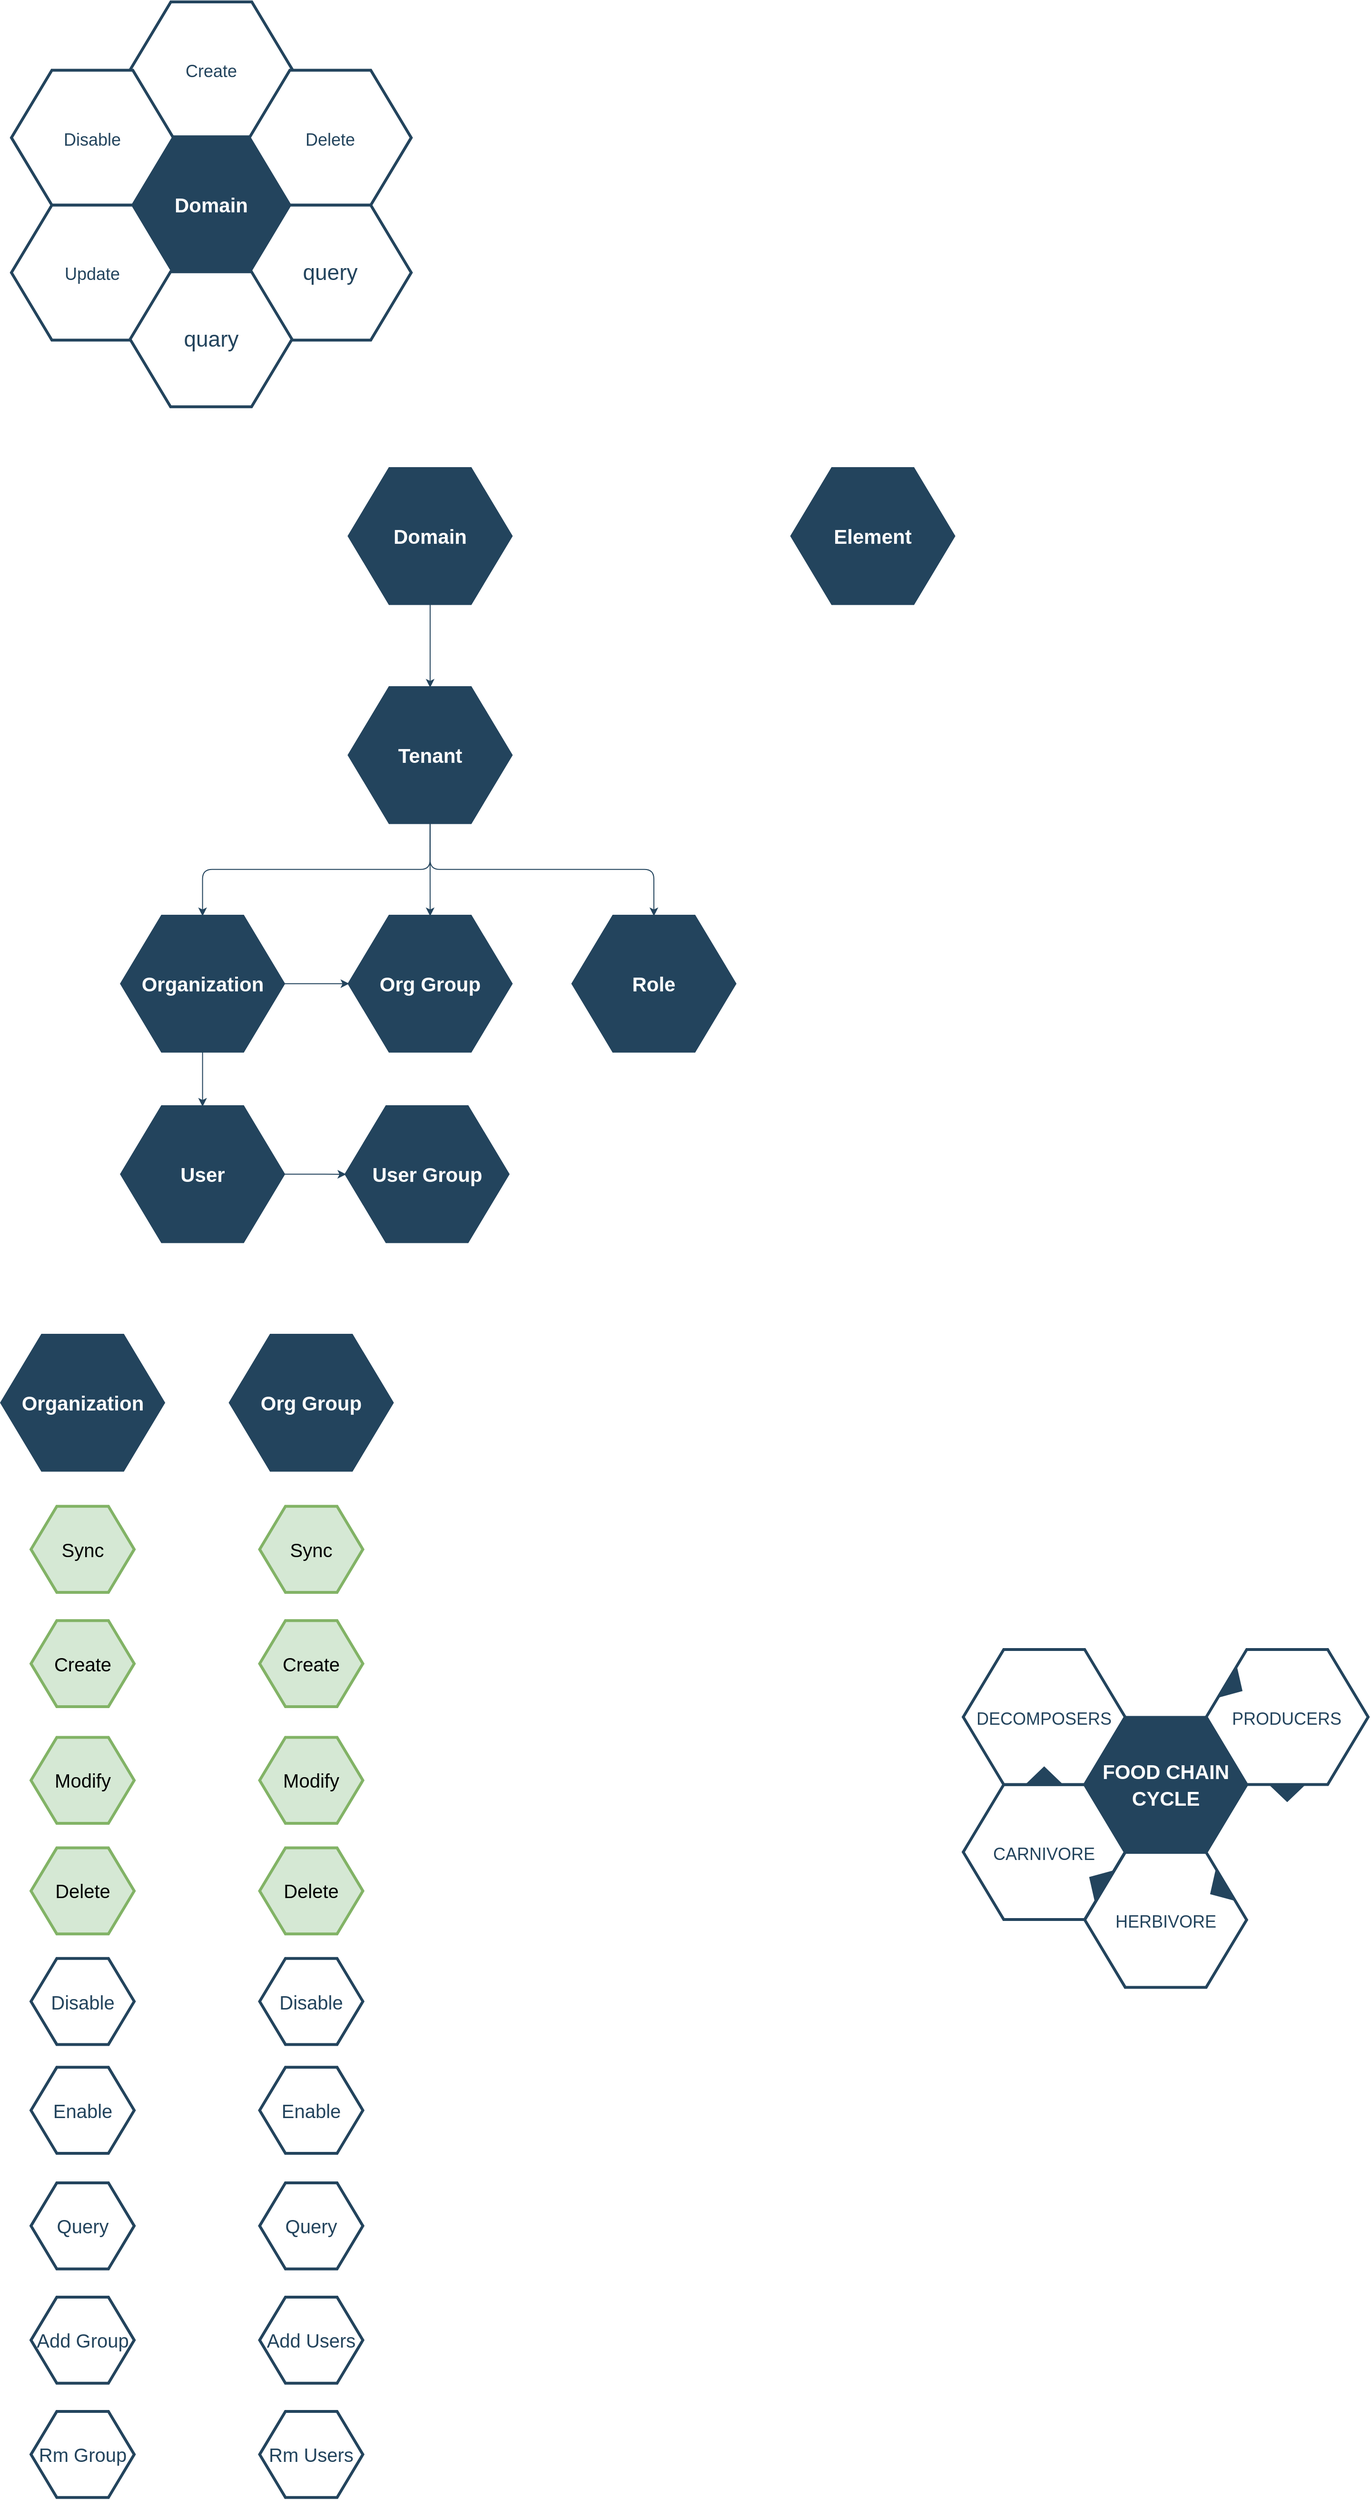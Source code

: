 <mxfile version="12.7.9" type="github">
  <diagram id="07fea595-8f29-1299-0266-81d95cde20df" name="Page-1">
    <mxGraphModel dx="1678" dy="974" grid="1" gridSize="10" guides="1" tooltips="1" connect="1" arrows="1" fold="1" page="1" pageScale="1" pageWidth="900" pageHeight="1600" background="#ffffff" math="0" shadow="0">
      <root>
        <mxCell id="0" />
        <mxCell id="1" parent="0" />
        <mxCell id="644" value="&lt;font style=&quot;font-size: 21px&quot; color=&quot;#ffffff&quot;&gt;&lt;b&gt;&lt;span&gt;FOOD CHAIN&lt;/span&gt;&lt;br&gt;&lt;span&gt;CYCLE&lt;/span&gt;&lt;/b&gt;&lt;/font&gt;" style="shape=hexagon;perimeter=hexagonPerimeter2;whiteSpace=wrap;html=1;shadow=0;labelBackgroundColor=none;strokeColor=#23445D;fillColor=#23445D;gradientColor=none;fontFamily=Helvetica;fontSize=23;fontColor=#23445d;align=center;strokeWidth=3;" parent="1" vertex="1">
          <mxGeometry x="1177.749" y="2821.218" width="170.082" height="141.705" as="geometry" />
        </mxCell>
        <mxCell id="645" value="" style="triangle;whiteSpace=wrap;html=1;shadow=0;labelBackgroundColor=none;strokeColor=none;fillColor=#FFFFFF;fontFamily=Helvetica;fontSize=17;fontColor=#23445d;align=center;rotation=90;gradientColor=none;flipV=1;flipH=1;opacity=20;" parent="1" vertex="1">
          <mxGeometry x="1112.802" y="2830.962" width="39.27" height="82.885" as="geometry" />
        </mxCell>
        <mxCell id="646" value="&lt;font size=&quot;4&quot;&gt;Create&lt;/font&gt;" style="shape=hexagon;perimeter=hexagonPerimeter2;whiteSpace=wrap;html=1;shadow=0;labelBackgroundColor=none;strokeColor=#23445D;fillColor=#ffffff;gradientColor=none;fontFamily=Helvetica;fontSize=23;fontColor=#23445D;align=center;strokeWidth=3;" parent="1" vertex="1">
          <mxGeometry x="174.999" y="1020" width="170.082" height="141.705" as="geometry" />
        </mxCell>
        <mxCell id="647" value="&lt;font style=&quot;font-size: 18px&quot;&gt;PRODUCERS&lt;/font&gt;" style="shape=hexagon;perimeter=hexagonPerimeter2;whiteSpace=wrap;html=1;shadow=0;labelBackgroundColor=none;strokeColor=#23445D;fillColor=#FFFFFF;gradientColor=none;fontFamily=Helvetica;fontSize=23;fontColor=#23445d;align=center;strokeWidth=3;" parent="1" vertex="1">
          <mxGeometry x="1305.418" y="2750.004" width="170.082" height="141.705" as="geometry" />
        </mxCell>
        <mxCell id="648" value="&lt;font style=&quot;font-size: 20px;&quot;&gt;Sync&lt;/font&gt;" style="shape=hexagon;perimeter=hexagonPerimeter2;whiteSpace=wrap;html=1;shadow=0;labelBackgroundColor=none;strokeColor=#82b366;fillColor=#d5e8d4;fontFamily=Helvetica;fontSize=20;align=center;strokeWidth=3;" parent="1" vertex="1">
          <mxGeometry x="70.57" y="2599.64" width="108.46" height="90.36" as="geometry" />
        </mxCell>
        <mxCell id="649" value="&lt;font style=&quot;font-size: 18px&quot;&gt;HERBIVORE&lt;/font&gt;" style="shape=hexagon;perimeter=hexagonPerimeter2;whiteSpace=wrap;html=1;shadow=0;labelBackgroundColor=none;strokeColor=#23445D;fillColor=#FFFFFF;gradientColor=none;fontFamily=Helvetica;fontSize=23;fontColor=#23445d;align=center;strokeWidth=3;" parent="1" vertex="1">
          <mxGeometry x="1177.749" y="2962.995" width="170.082" height="141.705" as="geometry" />
        </mxCell>
        <mxCell id="650" value="&lt;font style=&quot;font-size: 18px&quot;&gt;CARNIVORE&lt;/font&gt;" style="shape=hexagon;perimeter=hexagonPerimeter2;whiteSpace=wrap;html=1;shadow=0;labelBackgroundColor=none;strokeColor=#23445D;fillColor=#FFFFFF;gradientColor=none;fontFamily=Helvetica;fontSize=23;fontColor=#23445d;align=center;strokeWidth=3;" parent="1" vertex="1">
          <mxGeometry x="1050.08" y="2891.816" width="170.082" height="141.705" as="geometry" />
        </mxCell>
        <mxCell id="651" value="&lt;font style=&quot;font-size: 18px&quot;&gt;DECOMPOSERS&lt;/font&gt;" style="shape=hexagon;perimeter=hexagonPerimeter2;whiteSpace=wrap;html=1;shadow=0;labelBackgroundColor=none;strokeColor=#23445D;fillColor=#ffffff;gradientColor=none;fontFamily=Helvetica;fontSize=23;fontColor=#23445D;align=center;strokeWidth=3;" parent="1" vertex="1">
          <mxGeometry x="1050.08" y="2750.004" width="170.082" height="141.705" as="geometry" />
        </mxCell>
        <mxCell id="652" value="" style="triangle;whiteSpace=wrap;html=1;shadow=0;labelBackgroundColor=none;strokeColor=none;fillColor=#23445D;fontFamily=Helvetica;fontSize=17;fontColor=#23445d;align=center;rotation=31;gradientColor=none;strokeWidth=3;" parent="1" vertex="1">
          <mxGeometry x="1325.785" y="2768.798" width="19.089" height="39.807" as="geometry" />
        </mxCell>
        <mxCell id="653" value="" style="triangle;whiteSpace=wrap;html=1;shadow=0;labelBackgroundColor=none;strokeColor=none;fillColor=#23445D;fontFamily=Helvetica;fontSize=17;fontColor=#23445d;align=center;rotation=31;gradientColor=none;flipH=1;strokeWidth=3;" parent="1" vertex="1">
          <mxGeometry x="1180.978" y="2973.829" width="19.089" height="39.807" as="geometry" />
        </mxCell>
        <mxCell id="655" value="" style="triangle;whiteSpace=wrap;html=1;shadow=0;labelBackgroundColor=none;strokeColor=none;fillColor=#23445D;fontFamily=Helvetica;fontSize=17;fontColor=#23445d;align=center;rotation=329;gradientColor=none;flipH=1;strokeWidth=3;" parent="1" vertex="1">
          <mxGeometry x="1308.059" y="2982.009" width="19.089" height="39.807" as="geometry" />
        </mxCell>
        <mxCell id="656" value="" style="triangle;whiteSpace=wrap;html=1;shadow=0;labelBackgroundColor=none;strokeColor=none;fillColor=#23445D;fontFamily=Helvetica;fontSize=17;fontColor=#23445d;align=center;rotation=90;gradientColor=none;strokeWidth=3;" parent="1" vertex="1">
          <mxGeometry x="1380.914" y="2880.856" width="19.089" height="39.807" as="geometry" />
        </mxCell>
        <mxCell id="657" value="" style="triangle;whiteSpace=wrap;html=1;shadow=0;labelBackgroundColor=none;strokeColor=none;fillColor=#23445D;fontFamily=Helvetica;fontSize=17;fontColor=#23445d;align=center;rotation=90;gradientColor=none;flipH=1;strokeWidth=3;" parent="1" vertex="1">
          <mxGeometry x="1125.576" y="2862.316" width="19.089" height="39.807" as="geometry" />
        </mxCell>
        <mxCell id="lqgOaMfDo8AyOj83VxGX-658" value="&lt;font color=&quot;#ffffff&quot;&gt;&lt;span style=&quot;font-size: 21px&quot;&gt;&lt;b&gt;Tenant&lt;/b&gt;&lt;/span&gt;&lt;/font&gt;" style="shape=hexagon;perimeter=hexagonPerimeter2;whiteSpace=wrap;html=1;shadow=0;labelBackgroundColor=none;strokeColor=#23445D;fillColor=#23445D;gradientColor=none;fontFamily=Helvetica;fontSize=23;fontColor=#23445d;align=center;strokeWidth=3;" vertex="1" parent="1">
          <mxGeometry x="404.889" y="1739.998" width="170.082" height="141.705" as="geometry" />
        </mxCell>
        <mxCell id="lqgOaMfDo8AyOj83VxGX-660" value="&lt;font color=&quot;#ffffff&quot;&gt;&lt;span style=&quot;font-size: 21px&quot;&gt;&lt;b&gt;Organization&lt;/b&gt;&lt;/span&gt;&lt;/font&gt;" style="shape=hexagon;perimeter=hexagonPerimeter2;whiteSpace=wrap;html=1;shadow=0;labelBackgroundColor=none;strokeColor=#23445D;fillColor=#23445D;gradientColor=none;fontFamily=Helvetica;fontSize=23;fontColor=#23445d;align=center;strokeWidth=3;" vertex="1" parent="1">
          <mxGeometry x="165.789" y="1979.998" width="170.082" height="141.705" as="geometry" />
        </mxCell>
        <mxCell id="lqgOaMfDo8AyOj83VxGX-661" value="&lt;font color=&quot;#ffffff&quot;&gt;&lt;span style=&quot;font-size: 21px&quot;&gt;&lt;b&gt;User&lt;/b&gt;&lt;/span&gt;&lt;/font&gt;" style="shape=hexagon;perimeter=hexagonPerimeter2;whiteSpace=wrap;html=1;shadow=0;labelBackgroundColor=none;strokeColor=#23445D;fillColor=#23445D;gradientColor=none;fontFamily=Helvetica;fontSize=23;fontColor=#23445d;align=center;strokeWidth=3;" vertex="1" parent="1">
          <mxGeometry x="165.789" y="2179.998" width="170.082" height="141.705" as="geometry" />
        </mxCell>
        <mxCell id="lqgOaMfDo8AyOj83VxGX-662" value="&lt;font color=&quot;#ffffff&quot;&gt;&lt;span style=&quot;font-size: 21px&quot;&gt;&lt;b&gt;Role&lt;br&gt;&lt;/b&gt;&lt;/span&gt;&lt;/font&gt;" style="shape=hexagon;perimeter=hexagonPerimeter2;whiteSpace=wrap;html=1;shadow=0;labelBackgroundColor=none;strokeColor=#23445D;fillColor=#23445D;gradientColor=none;fontFamily=Helvetica;fontSize=23;fontColor=#23445d;align=center;strokeWidth=3;" vertex="1" parent="1">
          <mxGeometry x="639.999" y="1979.998" width="170.082" height="141.705" as="geometry" />
        </mxCell>
        <mxCell id="lqgOaMfDo8AyOj83VxGX-663" value="&lt;font color=&quot;#ffffff&quot;&gt;&lt;span style=&quot;font-size: 21px&quot;&gt;&lt;b&gt;Domain&lt;/b&gt;&lt;/span&gt;&lt;/font&gt;" style="shape=hexagon;perimeter=hexagonPerimeter2;whiteSpace=wrap;html=1;shadow=0;labelBackgroundColor=none;strokeColor=#23445D;fillColor=#23445D;gradientColor=none;fontFamily=Helvetica;fontSize=23;fontColor=#23445d;align=center;strokeWidth=3;" vertex="1" parent="1">
          <mxGeometry x="174.999" y="1161.708" width="170.082" height="141.705" as="geometry" />
        </mxCell>
        <mxCell id="lqgOaMfDo8AyOj83VxGX-664" value="&lt;font size=&quot;4&quot;&gt;Delete&lt;/font&gt;" style="shape=hexagon;perimeter=hexagonPerimeter2;whiteSpace=wrap;html=1;shadow=0;labelBackgroundColor=none;strokeColor=#23445D;fillColor=#ffffff;gradientColor=none;fontFamily=Helvetica;fontSize=23;fontColor=#23445D;align=center;strokeWidth=3;" vertex="1" parent="1">
          <mxGeometry x="299.999" y="1091.71" width="170.082" height="141.705" as="geometry" />
        </mxCell>
        <mxCell id="lqgOaMfDo8AyOj83VxGX-665" value="&lt;font size=&quot;4&quot;&gt;Disable&lt;br&gt;&lt;/font&gt;" style="shape=hexagon;perimeter=hexagonPerimeter2;whiteSpace=wrap;html=1;shadow=0;labelBackgroundColor=none;strokeColor=#23445D;fillColor=#ffffff;gradientColor=none;fontFamily=Helvetica;fontSize=23;fontColor=#23445D;align=center;strokeWidth=3;" vertex="1" parent="1">
          <mxGeometry x="49.999" y="1091.71" width="170.082" height="141.705" as="geometry" />
        </mxCell>
        <mxCell id="lqgOaMfDo8AyOj83VxGX-666" value="&lt;font size=&quot;4&quot;&gt;Update&lt;br&gt;&lt;/font&gt;" style="shape=hexagon;perimeter=hexagonPerimeter2;whiteSpace=wrap;html=1;shadow=0;labelBackgroundColor=none;strokeColor=#23445D;fillColor=#ffffff;gradientColor=none;fontFamily=Helvetica;fontSize=23;fontColor=#23445D;align=center;strokeWidth=3;" vertex="1" parent="1">
          <mxGeometry x="49.999" y="1233.41" width="170.082" height="141.705" as="geometry" />
        </mxCell>
        <mxCell id="lqgOaMfDo8AyOj83VxGX-667" value="query" style="shape=hexagon;perimeter=hexagonPerimeter2;whiteSpace=wrap;html=1;shadow=0;labelBackgroundColor=none;strokeColor=#23445D;fillColor=#ffffff;gradientColor=none;fontFamily=Helvetica;fontSize=23;fontColor=#23445D;align=center;strokeWidth=3;" vertex="1" parent="1">
          <mxGeometry x="299.999" y="1233.41" width="170.082" height="141.705" as="geometry" />
        </mxCell>
        <mxCell id="lqgOaMfDo8AyOj83VxGX-668" value="quary" style="shape=hexagon;perimeter=hexagonPerimeter2;whiteSpace=wrap;html=1;shadow=0;labelBackgroundColor=none;strokeColor=#23445D;fillColor=#ffffff;gradientColor=none;fontFamily=Helvetica;fontSize=23;fontColor=#23445D;align=center;strokeWidth=3;" vertex="1" parent="1">
          <mxGeometry x="174.709" y="1303.41" width="170.082" height="141.705" as="geometry" />
        </mxCell>
        <mxCell id="lqgOaMfDo8AyOj83VxGX-670" value="&lt;font color=&quot;#ffffff&quot;&gt;&lt;span style=&quot;font-size: 21px&quot;&gt;&lt;b&gt;Org Group&lt;/b&gt;&lt;/span&gt;&lt;/font&gt;" style="shape=hexagon;perimeter=hexagonPerimeter2;whiteSpace=wrap;html=1;shadow=0;labelBackgroundColor=none;strokeColor=#23445D;fillColor=#23445D;gradientColor=none;fontFamily=Helvetica;fontSize=23;fontColor=#23445d;align=center;strokeWidth=3;" vertex="1" parent="1">
          <mxGeometry x="404.889" y="1979.998" width="170.082" height="141.705" as="geometry" />
        </mxCell>
        <mxCell id="lqgOaMfDo8AyOj83VxGX-671" value="&lt;font color=&quot;#ffffff&quot;&gt;&lt;span style=&quot;font-size: 21px&quot;&gt;&lt;b&gt;User Group&lt;/b&gt;&lt;/span&gt;&lt;/font&gt;" style="shape=hexagon;perimeter=hexagonPerimeter2;whiteSpace=wrap;html=1;shadow=0;labelBackgroundColor=none;strokeColor=#23445D;fillColor=#23445D;gradientColor=none;fontFamily=Helvetica;fontSize=23;fontColor=#23445d;align=center;strokeWidth=3;" vertex="1" parent="1">
          <mxGeometry x="401.659" y="2179.998" width="170.082" height="141.705" as="geometry" />
        </mxCell>
        <mxCell id="lqgOaMfDo8AyOj83VxGX-673" style="edgeStyle=orthogonalEdgeStyle;rounded=1;orthogonalLoop=1;jettySize=auto;html=1;fontColor=#FFFFFF;strokeColor=#23445D;exitX=0.5;exitY=1;exitDx=0;exitDy=0;entryX=0.5;entryY=0;entryDx=0;entryDy=0;" edge="1" parent="1" source="lqgOaMfDo8AyOj83VxGX-660" target="lqgOaMfDo8AyOj83VxGX-661">
          <mxGeometry relative="1" as="geometry">
            <mxPoint x="380.58" y="2122.003" as="sourcePoint" />
            <mxPoint x="380.58" y="2190.298" as="targetPoint" />
          </mxGeometry>
        </mxCell>
        <mxCell id="lqgOaMfDo8AyOj83VxGX-674" style="edgeStyle=orthogonalEdgeStyle;rounded=1;orthogonalLoop=1;jettySize=auto;html=1;fontColor=#FFFFFF;strokeColor=#23445D;exitX=1;exitY=0.5;exitDx=0;exitDy=0;" edge="1" parent="1" source="lqgOaMfDo8AyOj83VxGX-660" target="lqgOaMfDo8AyOj83VxGX-670">
          <mxGeometry relative="1" as="geometry">
            <mxPoint x="260.83" y="2131.703" as="sourcePoint" />
            <mxPoint x="260.83" y="2189.998" as="targetPoint" />
          </mxGeometry>
        </mxCell>
        <mxCell id="lqgOaMfDo8AyOj83VxGX-675" style="edgeStyle=orthogonalEdgeStyle;rounded=1;orthogonalLoop=1;jettySize=auto;html=1;fontColor=#FFFFFF;strokeColor=#23445D;exitX=1;exitY=0.5;exitDx=0;exitDy=0;" edge="1" parent="1" source="lqgOaMfDo8AyOj83VxGX-661">
          <mxGeometry relative="1" as="geometry">
            <mxPoint x="334.66" y="2261" as="sourcePoint" />
            <mxPoint x="401.66" y="2251" as="targetPoint" />
          </mxGeometry>
        </mxCell>
        <mxCell id="lqgOaMfDo8AyOj83VxGX-681" style="edgeStyle=orthogonalEdgeStyle;rounded=1;orthogonalLoop=1;jettySize=auto;html=1;fontColor=#FFFFFF;strokeColor=#23445D;exitX=0.5;exitY=1;exitDx=0;exitDy=0;entryX=0.5;entryY=0;entryDx=0;entryDy=0;" edge="1" parent="1" source="lqgOaMfDo8AyOj83VxGX-658" target="lqgOaMfDo8AyOj83VxGX-660">
          <mxGeometry relative="1" as="geometry">
            <mxPoint x="470.001" y="1930.001" as="sourcePoint" />
            <mxPoint x="539.049" y="1930.05" as="targetPoint" />
          </mxGeometry>
        </mxCell>
        <mxCell id="lqgOaMfDo8AyOj83VxGX-682" style="edgeStyle=orthogonalEdgeStyle;rounded=1;orthogonalLoop=1;jettySize=auto;html=1;fontColor=#FFFFFF;strokeColor=#23445D;exitX=0.5;exitY=1;exitDx=0;exitDy=0;" edge="1" parent="1" source="lqgOaMfDo8AyOj83VxGX-658" target="lqgOaMfDo8AyOj83VxGX-670">
          <mxGeometry relative="1" as="geometry">
            <mxPoint x="495.04" y="1881.703" as="sourcePoint" />
            <mxPoint x="260.83" y="1989.998" as="targetPoint" />
          </mxGeometry>
        </mxCell>
        <mxCell id="lqgOaMfDo8AyOj83VxGX-683" style="edgeStyle=orthogonalEdgeStyle;rounded=1;orthogonalLoop=1;jettySize=auto;html=1;fontColor=#FFFFFF;strokeColor=#23445D;exitX=0.5;exitY=1;exitDx=0;exitDy=0;entryX=0.5;entryY=0;entryDx=0;entryDy=0;" edge="1" parent="1" source="lqgOaMfDo8AyOj83VxGX-658" target="lqgOaMfDo8AyOj83VxGX-662">
          <mxGeometry relative="1" as="geometry">
            <mxPoint x="499.93" y="1891.703" as="sourcePoint" />
            <mxPoint x="260.83" y="1989.998" as="targetPoint" />
          </mxGeometry>
        </mxCell>
        <mxCell id="lqgOaMfDo8AyOj83VxGX-685" value="&lt;font color=&quot;#ffffff&quot;&gt;&lt;span style=&quot;font-size: 21px&quot;&gt;&lt;b&gt;Element&lt;br&gt;&lt;/b&gt;&lt;/span&gt;&lt;/font&gt;" style="shape=hexagon;perimeter=hexagonPerimeter2;whiteSpace=wrap;html=1;shadow=0;labelBackgroundColor=none;strokeColor=#23445D;fillColor=#23445D;gradientColor=none;fontFamily=Helvetica;fontSize=23;fontColor=#23445d;align=center;strokeWidth=3;" vertex="1" parent="1">
          <mxGeometry x="869.999" y="1509.998" width="170.082" height="141.705" as="geometry" />
        </mxCell>
        <mxCell id="lqgOaMfDo8AyOj83VxGX-686" value="&lt;font color=&quot;#ffffff&quot;&gt;&lt;span style=&quot;font-size: 21px&quot;&gt;&lt;b&gt;Organization&lt;/b&gt;&lt;/span&gt;&lt;/font&gt;" style="shape=hexagon;perimeter=hexagonPerimeter2;whiteSpace=wrap;html=1;shadow=0;labelBackgroundColor=none;strokeColor=#23445D;fillColor=#23445D;gradientColor=none;fontFamily=Helvetica;fontSize=23;fontColor=#23445d;align=center;strokeWidth=3;" vertex="1" parent="1">
          <mxGeometry x="39.759" y="2419.998" width="170.082" height="141.705" as="geometry" />
        </mxCell>
        <mxCell id="lqgOaMfDo8AyOj83VxGX-687" value="&lt;font style=&quot;font-size: 20px&quot;&gt;Create&lt;/font&gt;" style="shape=hexagon;perimeter=hexagonPerimeter2;whiteSpace=wrap;html=1;shadow=0;labelBackgroundColor=none;strokeColor=#82b366;fillColor=#d5e8d4;fontFamily=Helvetica;fontSize=20;align=center;strokeWidth=3;" vertex="1" parent="1">
          <mxGeometry x="70.57" y="2719.64" width="108.46" height="90.36" as="geometry" />
        </mxCell>
        <mxCell id="lqgOaMfDo8AyOj83VxGX-688" value="Modify" style="shape=hexagon;perimeter=hexagonPerimeter2;whiteSpace=wrap;html=1;shadow=0;labelBackgroundColor=none;strokeColor=#82b366;fillColor=#d5e8d4;fontFamily=Helvetica;fontSize=20;align=center;strokeWidth=3;" vertex="1" parent="1">
          <mxGeometry x="70.57" y="2842.2" width="108.46" height="90.36" as="geometry" />
        </mxCell>
        <mxCell id="lqgOaMfDo8AyOj83VxGX-689" value="Disable" style="shape=hexagon;perimeter=hexagonPerimeter2;whiteSpace=wrap;html=1;shadow=0;labelBackgroundColor=none;strokeColor=#23445D;fillColor=#FFFFFF;gradientColor=none;fontFamily=Helvetica;fontSize=20;fontColor=#23445d;align=center;strokeWidth=3;" vertex="1" parent="1">
          <mxGeometry x="70.57" y="3074.34" width="108.46" height="90.36" as="geometry" />
        </mxCell>
        <mxCell id="lqgOaMfDo8AyOj83VxGX-690" value="Enable" style="shape=hexagon;perimeter=hexagonPerimeter2;whiteSpace=wrap;html=1;shadow=0;labelBackgroundColor=none;strokeColor=#23445D;fillColor=#FFFFFF;gradientColor=none;fontFamily=Helvetica;fontSize=20;fontColor=#23445d;align=center;strokeWidth=3;" vertex="1" parent="1">
          <mxGeometry x="70.57" y="3188.68" width="108.46" height="90.36" as="geometry" />
        </mxCell>
        <mxCell id="lqgOaMfDo8AyOj83VxGX-691" value="Delete" style="shape=hexagon;perimeter=hexagonPerimeter2;whiteSpace=wrap;html=1;shadow=0;labelBackgroundColor=none;strokeColor=#82b366;fillColor=#d5e8d4;fontFamily=Helvetica;fontSize=20;align=center;strokeWidth=3;" vertex="1" parent="1">
          <mxGeometry x="70.57" y="2958.31" width="108.46" height="90.36" as="geometry" />
        </mxCell>
        <mxCell id="lqgOaMfDo8AyOj83VxGX-692" value="Query" style="shape=hexagon;perimeter=hexagonPerimeter2;whiteSpace=wrap;html=1;shadow=0;labelBackgroundColor=none;strokeColor=#23445D;fillColor=#FFFFFF;gradientColor=none;fontFamily=Helvetica;fontSize=20;fontColor=#23445d;align=center;strokeWidth=3;" vertex="1" parent="1">
          <mxGeometry x="70.57" y="3310" width="108.46" height="90.36" as="geometry" />
        </mxCell>
        <mxCell id="lqgOaMfDo8AyOj83VxGX-693" value="Add Group" style="shape=hexagon;perimeter=hexagonPerimeter2;whiteSpace=wrap;html=1;shadow=0;labelBackgroundColor=none;strokeColor=#23445D;fillColor=#FFFFFF;gradientColor=none;fontFamily=Helvetica;fontSize=20;fontColor=#23445d;align=center;strokeWidth=3;" vertex="1" parent="1">
          <mxGeometry x="70.57" y="3430" width="108.46" height="90.36" as="geometry" />
        </mxCell>
        <mxCell id="lqgOaMfDo8AyOj83VxGX-694" value="Rm Group" style="shape=hexagon;perimeter=hexagonPerimeter2;whiteSpace=wrap;html=1;shadow=0;labelBackgroundColor=none;strokeColor=#23445D;fillColor=#FFFFFF;gradientColor=none;fontFamily=Helvetica;fontSize=20;fontColor=#23445d;align=center;strokeWidth=3;" vertex="1" parent="1">
          <mxGeometry x="70.57" y="3550" width="108.46" height="90.36" as="geometry" />
        </mxCell>
        <mxCell id="lqgOaMfDo8AyOj83VxGX-696" value="&lt;font color=&quot;#ffffff&quot;&gt;&lt;span style=&quot;font-size: 21px&quot;&gt;&lt;b&gt;Org Group&lt;/b&gt;&lt;/span&gt;&lt;/font&gt;" style="shape=hexagon;perimeter=hexagonPerimeter2;whiteSpace=wrap;html=1;shadow=0;labelBackgroundColor=none;strokeColor=#23445D;fillColor=#23445D;gradientColor=none;fontFamily=Helvetica;fontSize=23;fontColor=#23445d;align=center;strokeWidth=3;" vertex="1" parent="1">
          <mxGeometry x="279.999" y="2419.998" width="170.082" height="141.705" as="geometry" />
        </mxCell>
        <mxCell id="lqgOaMfDo8AyOj83VxGX-699" value="&lt;font style=&quot;font-size: 20px;&quot;&gt;Sync&lt;/font&gt;" style="shape=hexagon;perimeter=hexagonPerimeter2;whiteSpace=wrap;html=1;shadow=0;labelBackgroundColor=none;strokeColor=#82b366;fillColor=#d5e8d4;fontFamily=Helvetica;fontSize=20;align=center;strokeWidth=3;" vertex="1" parent="1">
          <mxGeometry x="310.81" y="2599.64" width="108.46" height="90.36" as="geometry" />
        </mxCell>
        <mxCell id="lqgOaMfDo8AyOj83VxGX-700" value="&lt;font style=&quot;font-size: 20px&quot;&gt;Create&lt;/font&gt;" style="shape=hexagon;perimeter=hexagonPerimeter2;whiteSpace=wrap;html=1;shadow=0;labelBackgroundColor=none;strokeColor=#82b366;fillColor=#d5e8d4;fontFamily=Helvetica;fontSize=20;align=center;strokeWidth=3;" vertex="1" parent="1">
          <mxGeometry x="310.81" y="2719.64" width="108.46" height="90.36" as="geometry" />
        </mxCell>
        <mxCell id="lqgOaMfDo8AyOj83VxGX-701" value="Modify" style="shape=hexagon;perimeter=hexagonPerimeter2;whiteSpace=wrap;html=1;shadow=0;labelBackgroundColor=none;strokeColor=#82b366;fillColor=#d5e8d4;fontFamily=Helvetica;fontSize=20;align=center;strokeWidth=3;" vertex="1" parent="1">
          <mxGeometry x="310.81" y="2842.2" width="108.46" height="90.36" as="geometry" />
        </mxCell>
        <mxCell id="lqgOaMfDo8AyOj83VxGX-702" value="Delete" style="shape=hexagon;perimeter=hexagonPerimeter2;whiteSpace=wrap;html=1;shadow=0;labelBackgroundColor=none;strokeColor=#82b366;fillColor=#d5e8d4;fontFamily=Helvetica;fontSize=20;align=center;strokeWidth=3;" vertex="1" parent="1">
          <mxGeometry x="310.81" y="2958.31" width="108.46" height="90.36" as="geometry" />
        </mxCell>
        <mxCell id="lqgOaMfDo8AyOj83VxGX-703" value="Disable" style="shape=hexagon;perimeter=hexagonPerimeter2;whiteSpace=wrap;html=1;shadow=0;labelBackgroundColor=none;strokeColor=#23445D;fillColor=#FFFFFF;gradientColor=none;fontFamily=Helvetica;fontSize=20;fontColor=#23445d;align=center;strokeWidth=3;" vertex="1" parent="1">
          <mxGeometry x="310.81" y="3074.34" width="108.46" height="90.36" as="geometry" />
        </mxCell>
        <mxCell id="lqgOaMfDo8AyOj83VxGX-704" value="Enable" style="shape=hexagon;perimeter=hexagonPerimeter2;whiteSpace=wrap;html=1;shadow=0;labelBackgroundColor=none;strokeColor=#23445D;fillColor=#FFFFFF;gradientColor=none;fontFamily=Helvetica;fontSize=20;fontColor=#23445d;align=center;strokeWidth=3;" vertex="1" parent="1">
          <mxGeometry x="310.81" y="3188.68" width="108.46" height="90.36" as="geometry" />
        </mxCell>
        <mxCell id="lqgOaMfDo8AyOj83VxGX-705" value="Query" style="shape=hexagon;perimeter=hexagonPerimeter2;whiteSpace=wrap;html=1;shadow=0;labelBackgroundColor=none;strokeColor=#23445D;fillColor=#FFFFFF;gradientColor=none;fontFamily=Helvetica;fontSize=20;fontColor=#23445d;align=center;strokeWidth=3;" vertex="1" parent="1">
          <mxGeometry x="310.81" y="3310" width="108.46" height="90.36" as="geometry" />
        </mxCell>
        <mxCell id="lqgOaMfDo8AyOj83VxGX-706" value="Add Users" style="shape=hexagon;perimeter=hexagonPerimeter2;whiteSpace=wrap;html=1;shadow=0;labelBackgroundColor=none;strokeColor=#23445D;fillColor=#FFFFFF;gradientColor=none;fontFamily=Helvetica;fontSize=20;fontColor=#23445d;align=center;strokeWidth=3;" vertex="1" parent="1">
          <mxGeometry x="310.81" y="3430" width="108.46" height="90.36" as="geometry" />
        </mxCell>
        <mxCell id="lqgOaMfDo8AyOj83VxGX-707" value="Rm Users" style="shape=hexagon;perimeter=hexagonPerimeter2;whiteSpace=wrap;html=1;shadow=0;labelBackgroundColor=none;strokeColor=#23445D;fillColor=#FFFFFF;gradientColor=none;fontFamily=Helvetica;fontSize=20;fontColor=#23445d;align=center;strokeWidth=3;" vertex="1" parent="1">
          <mxGeometry x="310.81" y="3550" width="108.46" height="90.36" as="geometry" />
        </mxCell>
        <mxCell id="lqgOaMfDo8AyOj83VxGX-713" style="edgeStyle=orthogonalEdgeStyle;rounded=1;orthogonalLoop=1;jettySize=auto;html=1;entryX=0.5;entryY=0;entryDx=0;entryDy=0;strokeColor=#23445D;fontSize=20;fontColor=#56E39D;" edge="1" parent="1" source="lqgOaMfDo8AyOj83VxGX-710" target="lqgOaMfDo8AyOj83VxGX-658">
          <mxGeometry relative="1" as="geometry">
            <mxPoint x="489.93" y="1731.703" as="targetPoint" />
          </mxGeometry>
        </mxCell>
        <mxCell id="lqgOaMfDo8AyOj83VxGX-710" value="&lt;font color=&quot;#ffffff&quot;&gt;&lt;span style=&quot;font-size: 21px&quot;&gt;&lt;b&gt;Domain&lt;/b&gt;&lt;/span&gt;&lt;/font&gt;" style="shape=hexagon;perimeter=hexagonPerimeter2;whiteSpace=wrap;html=1;shadow=0;labelBackgroundColor=none;strokeColor=#23445D;fillColor=#23445D;gradientColor=none;fontFamily=Helvetica;fontSize=23;fontColor=#23445d;align=center;strokeWidth=3;" vertex="1" parent="1">
          <mxGeometry x="404.889" y="1509.998" width="170.082" height="141.705" as="geometry" />
        </mxCell>
      </root>
    </mxGraphModel>
  </diagram>
</mxfile>
